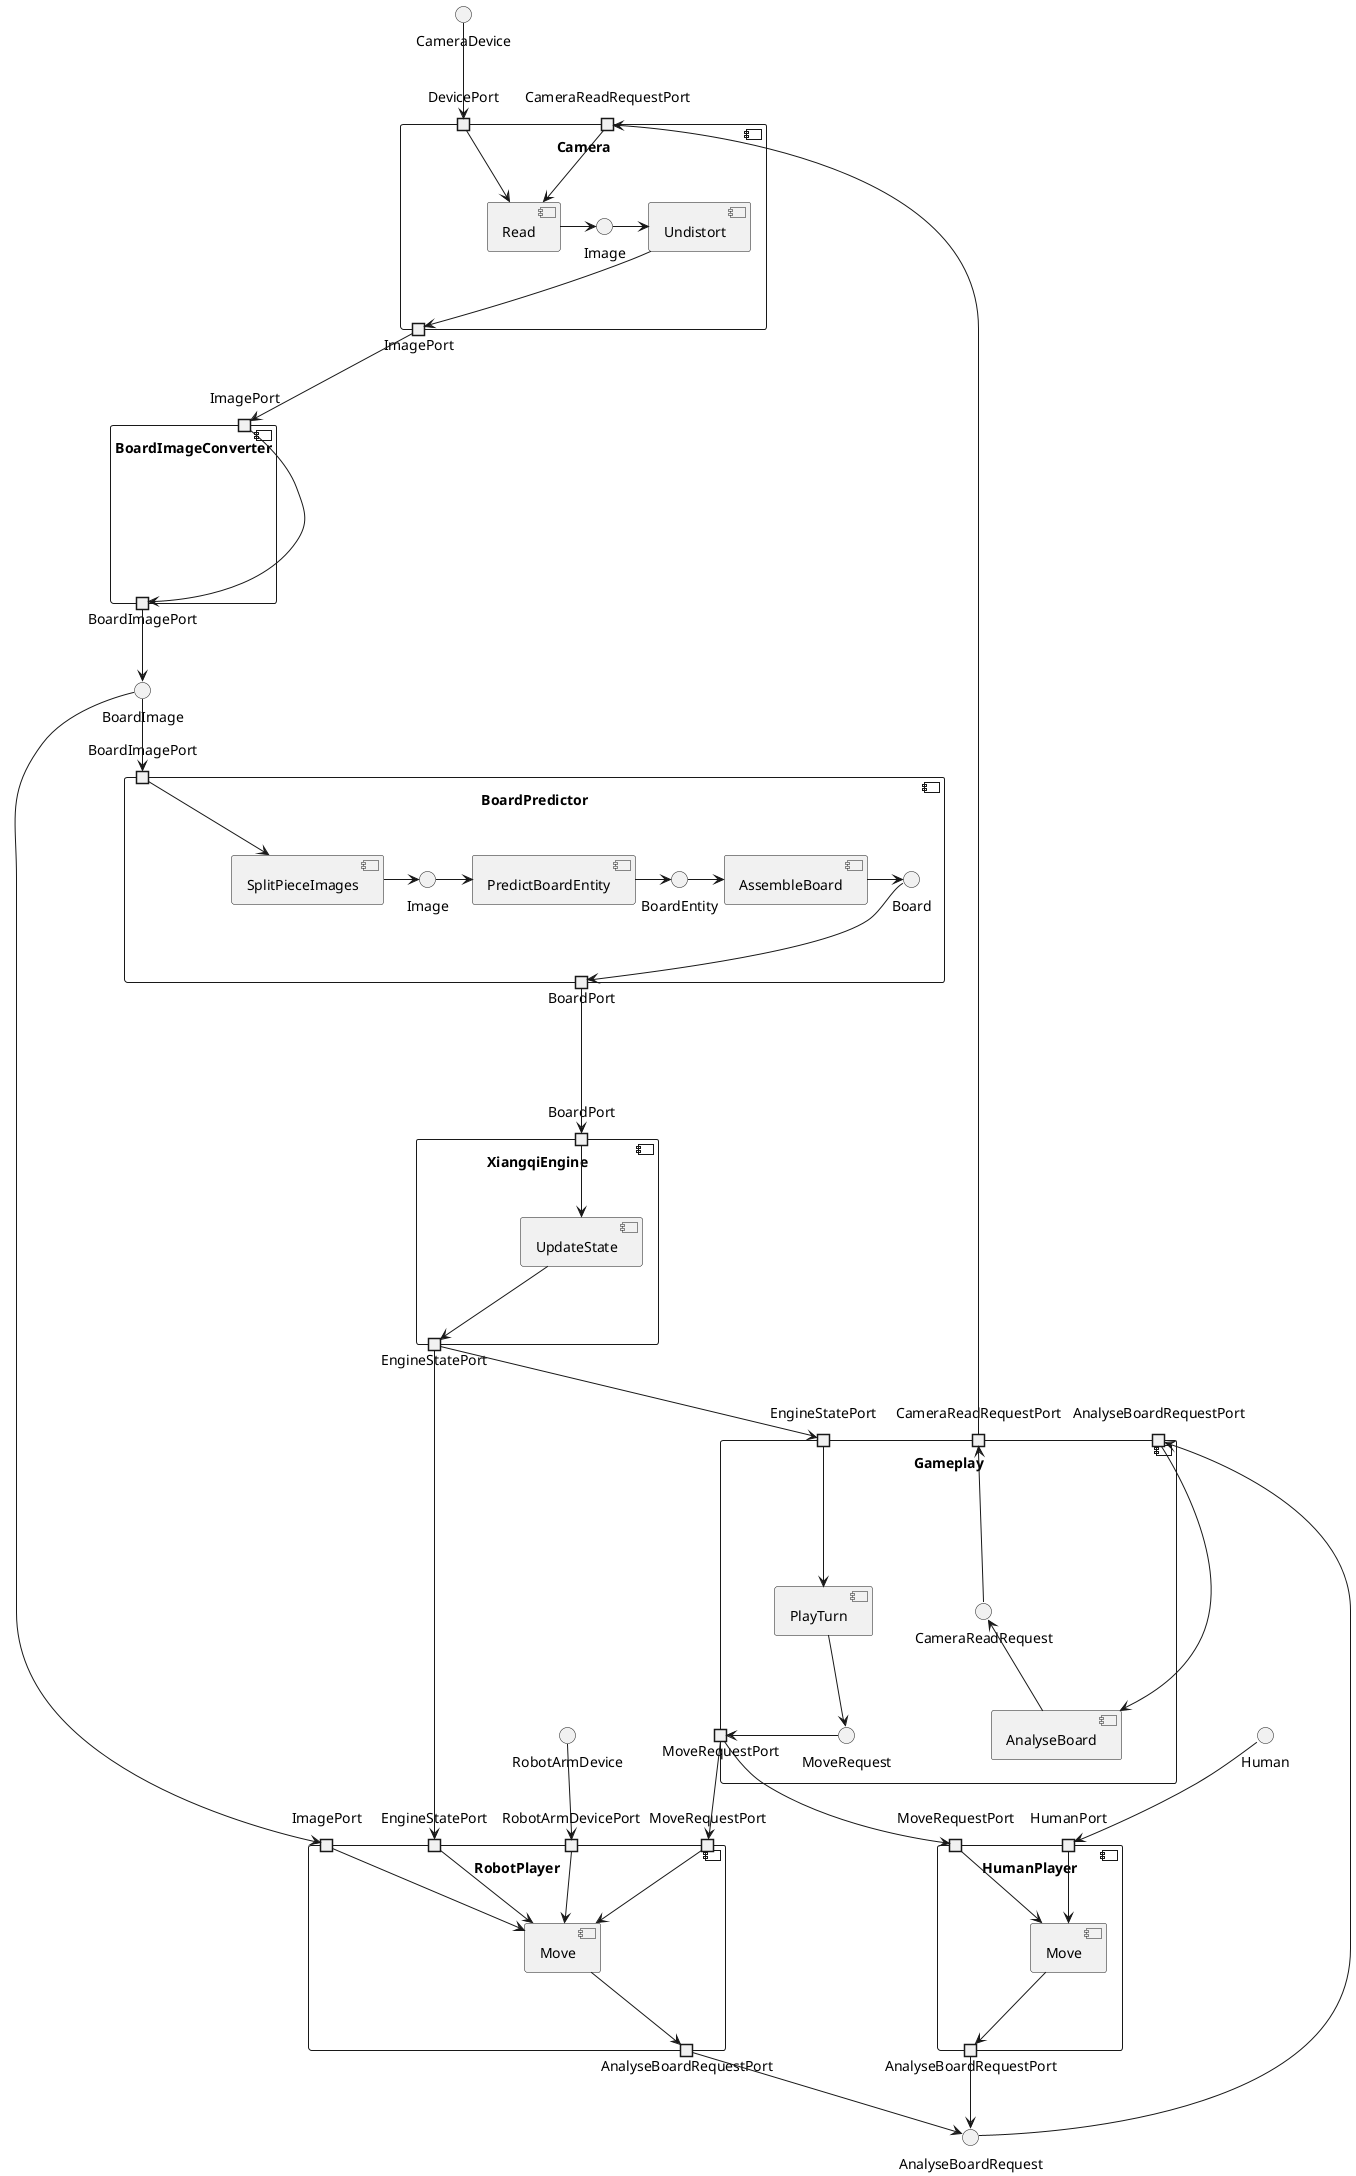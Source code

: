 @startuml Component Diagram

interface CameraDevice as device1
component Camera {
    component Read
    component Undistort
    interface Image as img1
    portin DevicePort
    portin CameraReadRequestPort as crrp2
    portout ImagePort as imgPortOut

    DevicePort -d-> Read
    crrp2 --> Read
    Read -r-> img1
    img1 -r-> Undistort
    Undistort -d-> imgPortOut
}
device1 -d-> DevicePort


component BoardImageConverter {
    portin ImagePort as imgPortIn
    portout BoardImagePort as bip1

    imgPortIn -d-> bip1
}
imgPortOut -d-> imgPortIn


interface BoardImage as bImg1

bip1 -d-> bImg1


component BoardPredictor {
    component SplitPieceImages
    component PredictBoardEntity
    component AssembleBoard
    interface Image as img2
    interface BoardEntity
    interface Board
    portin BoardImagePort as bip2
    portout BoardPort as bp1

    bip2 -d-> SplitPieceImages
    SplitPieceImages -r-> img2
    img2 -r-> PredictBoardEntity
    PredictBoardEntity -r-> BoardEntity
    BoardEntity -r-> AssembleBoard
    AssembleBoard -r-> Board
    Board -r-> bp1
}
bImg1 -d-> bip2
Board -[hidden]-> bp1


component XiangqiEngine {
    component UpdateState
    portin BoardPort as bp2
    portout EngineStatePort as es1

    bp2 -d-> UpdateState
    UpdateState -d-> es1
}
bp1 -r-> bp2
bp1 --[hidden]-> bp2


interface RobotArmDevice
component RobotPlayer {
    component Move as rm
    portin RobotArmDevicePort
    portin ImagePort as imgp2
    portin EngineStatePort as es3
    portin MoveRequestPort as mrp3
    portout AnalyseBoardRequestPort as abrp1
    
    RobotArmDevicePort -d-> rm
    imgp2 -d-> rm
    es3 -d-> rm
    mrp3 -d-> rm
    rm -d-> abrp1
}
RobotArmDevice -d-> RobotArmDevicePort
es1 -d-> es3
bImg1 -> imgp2
es1 -[hidden]-> es3


interface Human
component HumanPlayer {
    component Move as hm
    port HumanPort
    portin MoveRequestPort as mrp2
    portout AnalyseBoardRequestPort as abrp2

    HumanPort -d-> hm
    mrp2 -d-> hm
    hm -d-> abrp2
}
Human -d-> HumanPort


interface AnalyseBoardRequest

abrp1 -d-> AnalyseBoardRequest
abrp2 -d-> AnalyseBoardRequest


component Gameplay {
    interface CameraReadRequest
    interface MoveRequest
    component AnalyseBoard
    component PlayTurn
    portin EngineStatePort as es2
    portin CameraReadRequestPort as crrp1
    portout MoveRequestPort as mrp1
    port AnalyseBoardRequestPort as abrp3

    es2 -d-> PlayTurn
    PlayTurn -d-> MoveRequest
    MoveRequest -d-> mrp1
    abrp3 -u-> AnalyseBoard
    AnalyseBoard -u-> CameraReadRequest
    CameraReadRequest -u-> crrp1
}
AnalyseBoardRequest -> abrp3
es1 -d-> es2
mrp1 -d-> mrp2
mrp1 -d-> mrp3
crrp1 -l-> crrp2


BoardImageConverter -[hidden]-> BoardPredictor

@enduml